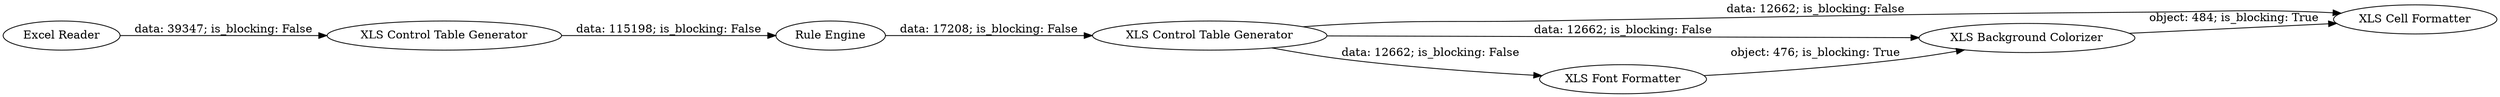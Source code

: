 digraph {
	"43407878429670977_7" [label="XLS Cell Formatter"]
	"43407878429670977_4" [label="XLS Control Table Generator"]
	"43407878429670977_6" [label="XLS Background Colorizer"]
	"43407878429670977_3" [label="Rule Engine"]
	"43407878429670977_1" [label="Excel Reader"]
	"43407878429670977_2" [label="XLS Control Table Generator"]
	"43407878429670977_5" [label="XLS Font Formatter"]
	"43407878429670977_4" -> "43407878429670977_5" [label="data: 12662; is_blocking: False"]
	"43407878429670977_4" -> "43407878429670977_6" [label="data: 12662; is_blocking: False"]
	"43407878429670977_5" -> "43407878429670977_6" [label="object: 476; is_blocking: True"]
	"43407878429670977_3" -> "43407878429670977_4" [label="data: 17208; is_blocking: False"]
	"43407878429670977_6" -> "43407878429670977_7" [label="object: 484; is_blocking: True"]
	"43407878429670977_2" -> "43407878429670977_3" [label="data: 115198; is_blocking: False"]
	"43407878429670977_4" -> "43407878429670977_7" [label="data: 12662; is_blocking: False"]
	"43407878429670977_1" -> "43407878429670977_2" [label="data: 39347; is_blocking: False"]
	rankdir=LR
}
